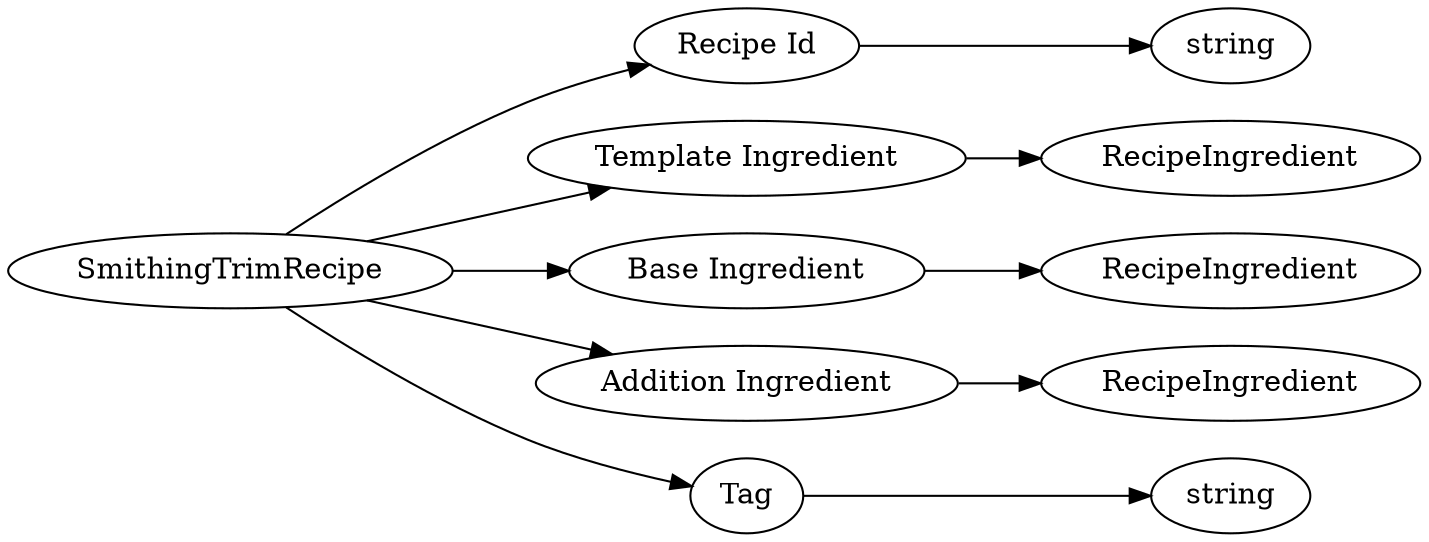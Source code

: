 digraph "SmithingTrimRecipe" {
rankdir = LR
6
6 -> 7
7 -> 8
6 -> 9
9 -> 10
6 -> 11
11 -> 12
6 -> 13
13 -> 14
6 -> 15
15 -> 16

6 [label="SmithingTrimRecipe",comment="name: \"SmithingTrimRecipe\", typeName: \"\", id: 6, branchId: 0, recurseId: -1, attributes: 0, notes: \"\""];
7 [label="Recipe Id",comment="name: \"Recipe Id\", typeName: \"\", id: 7, branchId: 0, recurseId: -1, attributes: 0, notes: \"\""];
8 [label="string",comment="name: \"string\", typeName: \"\", id: 8, branchId: 0, recurseId: -1, attributes: 512, notes: \"\""];
9 [label="Template Ingredient",comment="name: \"Template Ingredient\", typeName: \"RecipeIngredient\", id: 9, branchId: 0, recurseId: -1, attributes: 256, notes: \"\""];
10 [label="RecipeIngredient",comment="name: \"RecipeIngredient\", typeName: \"\", id: 10, branchId: 0, recurseId: -1, attributes: 512, notes: \"\""];
11 [label="Base Ingredient",comment="name: \"Base Ingredient\", typeName: \"RecipeIngredient\", id: 11, branchId: 0, recurseId: -1, attributes: 256, notes: \"\""];
12 [label="RecipeIngredient",comment="name: \"RecipeIngredient\", typeName: \"\", id: 12, branchId: 0, recurseId: -1, attributes: 512, notes: \"\""];
13 [label="Addition Ingredient",comment="name: \"Addition Ingredient\", typeName: \"RecipeIngredient\", id: 13, branchId: 0, recurseId: -1, attributes: 256, notes: \"\""];
14 [label="RecipeIngredient",comment="name: \"RecipeIngredient\", typeName: \"\", id: 14, branchId: 0, recurseId: -1, attributes: 512, notes: \"\""];
15 [label="Tag",comment="name: \"Tag\", typeName: \"\", id: 15, branchId: 0, recurseId: -1, attributes: 0, notes: \"\""];
16 [label="string",comment="name: \"string\", typeName: \"\", id: 16, branchId: 0, recurseId: -1, attributes: 512, notes: \"\""];
{ rank = max;8;10;12;14;16}

}

